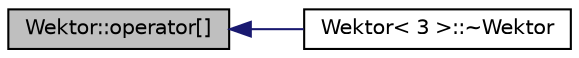 digraph "Wektor::operator[]"
{
  edge [fontname="Helvetica",fontsize="10",labelfontname="Helvetica",labelfontsize="10"];
  node [fontname="Helvetica",fontsize="10",shape=record];
  rankdir="LR";
  Node16 [label="Wektor::operator[]",height=0.2,width=0.4,color="black", fillcolor="grey75", style="filled", fontcolor="black"];
  Node16 -> Node17 [dir="back",color="midnightblue",fontsize="10",style="solid",fontname="Helvetica"];
  Node17 [label="Wektor\< 3 \>::~Wektor",height=0.2,width=0.4,color="black", fillcolor="white", style="filled",URL="$class_wektor.html#a08017a99d115b17957e728d5ac2dc432"];
}
